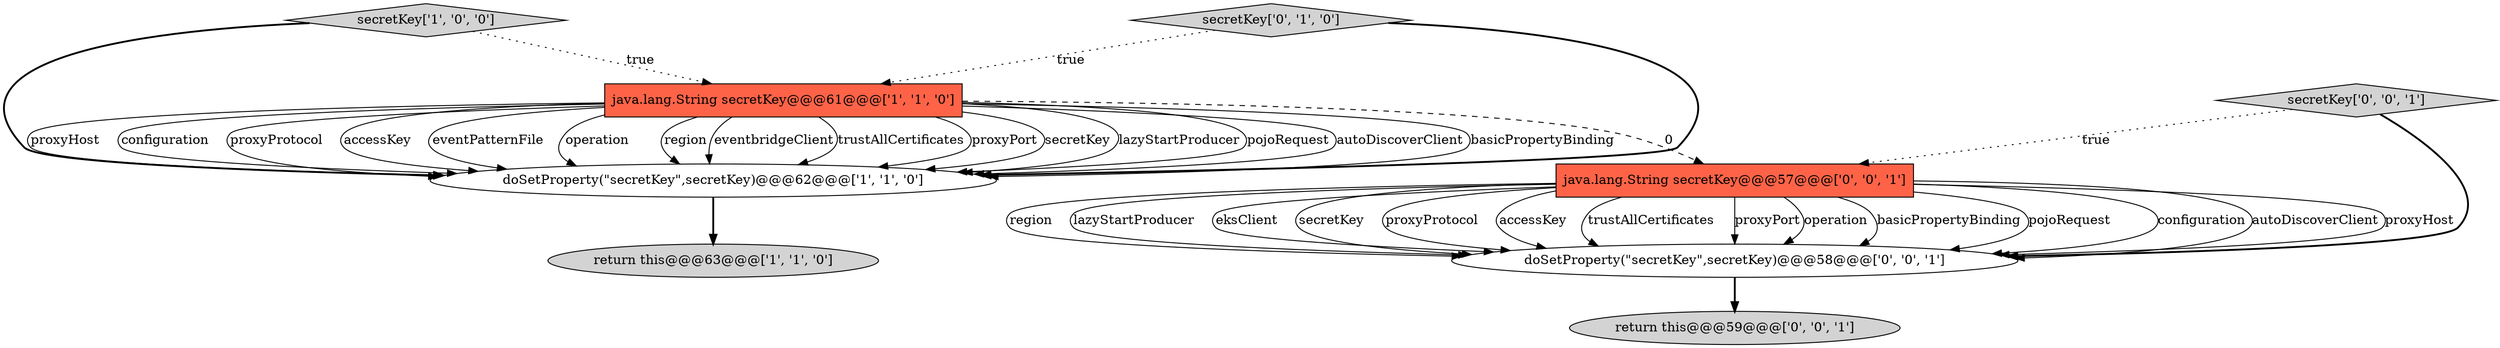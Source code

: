 digraph {
1 [style = filled, label = "java.lang.String secretKey@@@61@@@['1', '1', '0']", fillcolor = tomato, shape = box image = "AAA0AAABBB1BBB"];
2 [style = filled, label = "secretKey['1', '0', '0']", fillcolor = lightgray, shape = diamond image = "AAA0AAABBB1BBB"];
3 [style = filled, label = "doSetProperty(\"secretKey\",secretKey)@@@62@@@['1', '1', '0']", fillcolor = white, shape = ellipse image = "AAA0AAABBB1BBB"];
6 [style = filled, label = "return this@@@59@@@['0', '0', '1']", fillcolor = lightgray, shape = ellipse image = "AAA0AAABBB3BBB"];
8 [style = filled, label = "doSetProperty(\"secretKey\",secretKey)@@@58@@@['0', '0', '1']", fillcolor = white, shape = ellipse image = "AAA0AAABBB3BBB"];
4 [style = filled, label = "secretKey['0', '1', '0']", fillcolor = lightgray, shape = diamond image = "AAA0AAABBB2BBB"];
7 [style = filled, label = "secretKey['0', '0', '1']", fillcolor = lightgray, shape = diamond image = "AAA0AAABBB3BBB"];
0 [style = filled, label = "return this@@@63@@@['1', '1', '0']", fillcolor = lightgray, shape = ellipse image = "AAA0AAABBB1BBB"];
5 [style = filled, label = "java.lang.String secretKey@@@57@@@['0', '0', '1']", fillcolor = tomato, shape = box image = "AAA0AAABBB3BBB"];
1->3 [style = solid, label="eventbridgeClient"];
1->3 [style = solid, label="trustAllCertificates"];
5->8 [style = solid, label="configuration"];
1->3 [style = solid, label="proxyPort"];
7->8 [style = bold, label=""];
1->3 [style = solid, label="secretKey"];
5->8 [style = solid, label="autoDiscoverClient"];
1->3 [style = solid, label="lazyStartProducer"];
1->3 [style = solid, label="pojoRequest"];
5->8 [style = solid, label="proxyHost"];
1->3 [style = solid, label="autoDiscoverClient"];
5->8 [style = solid, label="region"];
1->3 [style = solid, label="basicPropertyBinding"];
5->8 [style = solid, label="lazyStartProducer"];
5->8 [style = solid, label="eksClient"];
5->8 [style = solid, label="secretKey"];
1->3 [style = solid, label="proxyHost"];
8->6 [style = bold, label=""];
4->1 [style = dotted, label="true"];
5->8 [style = solid, label="proxyProtocol"];
5->8 [style = solid, label="accessKey"];
1->3 [style = solid, label="configuration"];
1->3 [style = solid, label="proxyProtocol"];
2->3 [style = bold, label=""];
7->5 [style = dotted, label="true"];
2->1 [style = dotted, label="true"];
1->3 [style = solid, label="accessKey"];
5->8 [style = solid, label="trustAllCertificates"];
5->8 [style = solid, label="proxyPort"];
1->3 [style = solid, label="eventPatternFile"];
3->0 [style = bold, label=""];
5->8 [style = solid, label="operation"];
1->3 [style = solid, label="operation"];
5->8 [style = solid, label="basicPropertyBinding"];
5->8 [style = solid, label="pojoRequest"];
1->5 [style = dashed, label="0"];
4->3 [style = bold, label=""];
1->3 [style = solid, label="region"];
}
